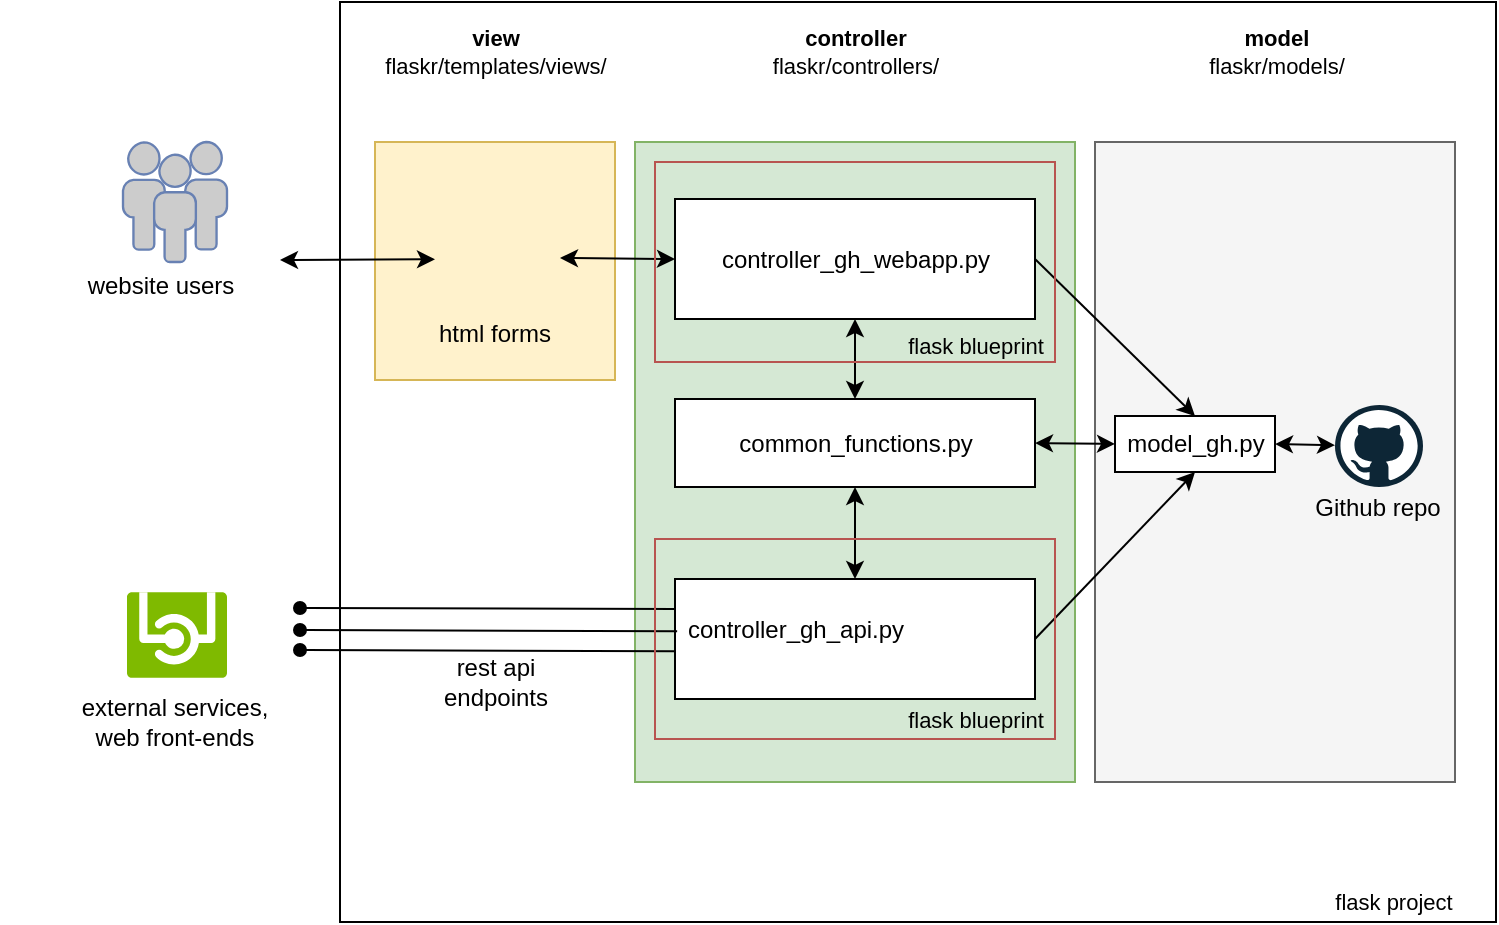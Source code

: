 <mxfile version="10.8.7" type="device"><diagram name="Page-1" id="c7558073-3199-34d8-9f00-42111426c3f3"><mxGraphModel dx="2428" dy="896" grid="1" gridSize="10" guides="1" tooltips="1" connect="1" arrows="1" fold="1" page="1" pageScale="1" pageWidth="826" pageHeight="1169" background="#ffffff" math="0" shadow="0"><root><mxCell id="0"/><mxCell id="1" parent="0"/><mxCell id="tYoqQa3HHZHfCJUs-alH-159" value="" style="rounded=0;whiteSpace=wrap;html=1;fontSize=11;align=left;" parent="1" vertex="1"><mxGeometry x="180" y="10" width="578" height="460" as="geometry"/></mxCell><mxCell id="3FisBvl0S3CEgMJpzKwe-5" value="" style="rounded=0;whiteSpace=wrap;html=1;fillColor=#d5e8d4;align=center;strokeColor=#82b366;" parent="1" vertex="1"><mxGeometry x="327.5" y="80" width="220" height="320" as="geometry"/></mxCell><mxCell id="tYoqQa3HHZHfCJUs-alH-148" value="" style="rounded=0;whiteSpace=wrap;html=1;fillColor=#fff2cc;strokeColor=#d6b656;" parent="1" vertex="1"><mxGeometry x="197.5" y="80" width="120" height="119" as="geometry"/></mxCell><mxCell id="tYoqQa3HHZHfCJUs-alH-147" value="" style="rounded=0;whiteSpace=wrap;html=1;fillColor=#f5f5f5;strokeColor=#666666;fontColor=#333333;" parent="1" vertex="1"><mxGeometry x="557.5" y="80" width="180" height="320" as="geometry"/></mxCell><mxCell id="tYoqQa3HHZHfCJUs-alH-103" value="" style="rounded=0;whiteSpace=wrap;html=1;" parent="1" vertex="1"><mxGeometry x="347.5" y="208.5" width="180" height="44" as="geometry"/></mxCell><mxCell id="tYoqQa3HHZHfCJUs-alH-104" value="" style="rounded=0;whiteSpace=wrap;html=1;" parent="1" vertex="1"><mxGeometry x="347.5" y="108.5" width="180" height="60" as="geometry"/></mxCell><mxCell id="tYoqQa3HHZHfCJUs-alH-105" value="" style="rounded=0;whiteSpace=wrap;html=1;" parent="1" vertex="1"><mxGeometry x="347.5" y="298.5" width="180" height="60" as="geometry"/></mxCell><mxCell id="tYoqQa3HHZHfCJUs-alH-116" value="" style="endArrow=classic;startArrow=classic;html=1;entryX=0.5;entryY=1;entryDx=0;entryDy=0;exitX=0.5;exitY=0;exitDx=0;exitDy=0;" parent="1" source="tYoqQa3HHZHfCJUs-alH-105" target="tYoqQa3HHZHfCJUs-alH-103" edge="1"><mxGeometry width="50" height="50" relative="1" as="geometry"><mxPoint x="377.5" y="308.5" as="sourcePoint"/><mxPoint x="427.5" y="258.5" as="targetPoint"/></mxGeometry></mxCell><mxCell id="tYoqQa3HHZHfCJUs-alH-117" value="" style="endArrow=classic;startArrow=classic;html=1;exitX=1;exitY=0.5;exitDx=0;exitDy=0;entryX=0;entryY=0.5;entryDx=0;entryDy=0;" parent="1" source="tYoqQa3HHZHfCJUs-alH-103" target="tYoqQa3HHZHfCJUs-alH-143" edge="1"><mxGeometry width="50" height="50" relative="1" as="geometry"><mxPoint x="487.5" y="258.5" as="sourcePoint"/><mxPoint x="687.5" y="348.5" as="targetPoint"/></mxGeometry></mxCell><mxCell id="tYoqQa3HHZHfCJUs-alH-118" value="html forms&lt;br&gt;" style="text;html=1;strokeColor=none;fillColor=none;align=center;verticalAlign=middle;whiteSpace=wrap;rounded=0;" parent="1" vertex="1"><mxGeometry x="208" y="162" width="99" height="28" as="geometry"/></mxCell><mxCell id="tYoqQa3HHZHfCJUs-alH-120" value="rest api endpoints&lt;br&gt;" style="text;html=1;strokeColor=none;fillColor=none;align=center;verticalAlign=middle;whiteSpace=wrap;rounded=0;" parent="1" vertex="1"><mxGeometry x="217.5" y="340" width="80" height="20" as="geometry"/></mxCell><mxCell id="tYoqQa3HHZHfCJUs-alH-122" value="&lt;span style=&quot;font-size: 11px&quot;&gt;&lt;b&gt;model&lt;/b&gt;&lt;br&gt;flaskr/models/&lt;br&gt;&lt;/span&gt;" style="text;html=1;strokeColor=none;fillColor=none;align=center;verticalAlign=middle;whiteSpace=wrap;rounded=0;fontSize=11;" parent="1" vertex="1"><mxGeometry x="557.5" y="10" width="181" height="49" as="geometry"/></mxCell><mxCell id="tYoqQa3HHZHfCJUs-alH-123" value="controller_gh_api.py" style="text;html=1;strokeColor=none;fillColor=none;align=center;verticalAlign=middle;whiteSpace=wrap;rounded=0;" parent="1" vertex="1"><mxGeometry x="387.5" y="314" width="40" height="20" as="geometry"/></mxCell><mxCell id="tYoqQa3HHZHfCJUs-alH-124" value="common_functions.py" style="text;html=1;strokeColor=none;fillColor=none;align=center;verticalAlign=middle;whiteSpace=wrap;rounded=0;" parent="1" vertex="1"><mxGeometry x="417.5" y="220.5" width="40" height="20" as="geometry"/></mxCell><mxCell id="tYoqQa3HHZHfCJUs-alH-125" value="controller_gh_webapp.py" style="text;html=1;strokeColor=none;fillColor=none;align=center;verticalAlign=middle;whiteSpace=wrap;rounded=0;" parent="1" vertex="1"><mxGeometry x="417.5" y="128.5" width="40" height="20" as="geometry"/></mxCell><mxCell id="tYoqQa3HHZHfCJUs-alH-133" value="" style="endArrow=classic;startArrow=classic;html=1;entryX=0.5;entryY=1;entryDx=0;entryDy=0;exitX=0.5;exitY=0;exitDx=0;exitDy=0;" parent="1" source="tYoqQa3HHZHfCJUs-alH-103" target="tYoqQa3HHZHfCJUs-alH-104" edge="1"><mxGeometry width="50" height="50" relative="1" as="geometry"><mxPoint x="167.5" y="308.5" as="sourcePoint"/><mxPoint x="217.5" y="258.5" as="targetPoint"/></mxGeometry></mxCell><mxCell id="tYoqQa3HHZHfCJUs-alH-134" value="controller&lt;br&gt;&lt;span style=&quot;font-weight: normal&quot;&gt;flaskr/controllers/&lt;/span&gt;&lt;br&gt;" style="text;html=1;strokeColor=none;fillColor=none;align=center;verticalAlign=middle;whiteSpace=wrap;rounded=0;fontStyle=1;fontSize=11;" parent="1" vertex="1"><mxGeometry x="337.5" y="10" width="200" height="49" as="geometry"/></mxCell><mxCell id="tYoqQa3HHZHfCJUs-alH-140" value="" style="shape=image;html=1;verticalAlign=top;verticalLabelPosition=bottom;labelBackgroundColor=#ffffff;imageAspect=0;aspect=fixed;image=https://cdn1.iconfinder.com/data/icons/google_jfk_icons_by_carlosjj/128/forms.png" parent="1" vertex="1"><mxGeometry x="227.5" y="108.5" width="60" height="60" as="geometry"/></mxCell><mxCell id="tYoqQa3HHZHfCJUs-alH-142" value="" style="endArrow=classic;startArrow=classic;html=1;entryX=0;entryY=0.5;entryDx=0;entryDy=0;" parent="1" target="tYoqQa3HHZHfCJUs-alH-104" edge="1"><mxGeometry width="50" height="50" relative="1" as="geometry"><mxPoint x="290" y="138" as="sourcePoint"/><mxPoint x="337.5" y="98.5" as="targetPoint"/></mxGeometry></mxCell><mxCell id="tYoqQa3HHZHfCJUs-alH-143" value="model_gh.py" style="rounded=0;whiteSpace=wrap;html=1;" parent="1" vertex="1"><mxGeometry x="567.5" y="217" width="80" height="28" as="geometry"/></mxCell><mxCell id="tYoqQa3HHZHfCJUs-alH-144" value="" style="aspect=fixed;html=1;perimeter=none;align=center;shadow=0;dashed=0;image;fontSize=12;image=img/lib/mscae/API.svg;" parent="1" vertex="1"><mxGeometry x="73.5" y="305" width="50" height="43" as="geometry"/></mxCell><mxCell id="tYoqQa3HHZHfCJUs-alH-149" value="view &lt;br style=&quot;font-size: 11px&quot;&gt;&lt;span style=&quot;font-weight: normal&quot;&gt;flaskr/templates/views/&lt;/span&gt;" style="text;html=1;strokeColor=none;fillColor=none;align=center;verticalAlign=middle;whiteSpace=wrap;rounded=0;fontStyle=1;fontSize=11;" parent="1" vertex="1"><mxGeometry x="197.5" y="10" width="120" height="49" as="geometry"/></mxCell><mxCell id="tYoqQa3HHZHfCJUs-alH-154" value="" style="endArrow=classic;startArrow=classic;html=1;exitX=1;exitY=0.5;exitDx=0;exitDy=0;" parent="1" source="tYoqQa3HHZHfCJUs-alH-143" target="1tdV8wcAqMyDj6nGrBGG-8" edge="1"><mxGeometry width="50" height="50" relative="1" as="geometry"><mxPoint x="680.5" y="220" as="sourcePoint"/><mxPoint x="691.5" y="178" as="targetPoint"/></mxGeometry></mxCell><mxCell id="tYoqQa3HHZHfCJUs-alH-158" value="flask blueprint&lt;br&gt;" style="text;html=1;strokeColor=none;fillColor=none;align=center;verticalAlign=middle;whiteSpace=wrap;rounded=0;fontSize=11;" parent="1" vertex="1"><mxGeometry x="457.5" y="358.5" width="80" height="20" as="geometry"/></mxCell><mxCell id="tYoqQa3HHZHfCJUs-alH-161" value="flask project" style="text;html=1;strokeColor=none;fillColor=none;align=center;verticalAlign=middle;whiteSpace=wrap;rounded=0;fontSize=11;" parent="1" vertex="1"><mxGeometry x="674.5" y="450" width="64" height="20" as="geometry"/></mxCell><mxCell id="1tdV8wcAqMyDj6nGrBGG-4" value="" style="endArrow=none;html=1;entryX=0;entryY=0.25;entryDx=0;entryDy=0;strokeWidth=1;comic=0;startArrow=oval;startFill=1;" parent="1" target="tYoqQa3HHZHfCJUs-alH-105" edge="1"><mxGeometry width="50" height="50" relative="1" as="geometry"><mxPoint x="160" y="313" as="sourcePoint"/><mxPoint x="195" y="650" as="targetPoint"/></mxGeometry></mxCell><mxCell id="1tdV8wcAqMyDj6nGrBGG-5" value="" style="endArrow=none;html=1;strokeWidth=1;comic=0;startArrow=oval;startFill=1;entryX=0.006;entryY=0.436;entryDx=0;entryDy=0;entryPerimeter=0;" parent="1" edge="1" target="tYoqQa3HHZHfCJUs-alH-105"><mxGeometry width="50" height="50" relative="1" as="geometry"><mxPoint x="160" y="324" as="sourcePoint"/><mxPoint x="260" y="324" as="targetPoint"/></mxGeometry></mxCell><mxCell id="1tdV8wcAqMyDj6nGrBGG-6" value="" style="endArrow=none;html=1;strokeWidth=1;comic=0;startArrow=oval;startFill=1;entryX=0.001;entryY=0.603;entryDx=0;entryDy=0;entryPerimeter=0;" parent="1" edge="1" target="tYoqQa3HHZHfCJUs-alH-105"><mxGeometry width="50" height="50" relative="1" as="geometry"><mxPoint x="160" y="334" as="sourcePoint"/><mxPoint x="260" y="334" as="targetPoint"/></mxGeometry></mxCell><mxCell id="1tdV8wcAqMyDj6nGrBGG-8" value="" style="dashed=0;outlineConnect=0;html=1;align=center;labelPosition=center;verticalLabelPosition=bottom;verticalAlign=top;shape=mxgraph.weblogos.github" parent="1" vertex="1"><mxGeometry x="677.5" y="211.5" width="44" height="41" as="geometry"/></mxCell><mxCell id="1tdV8wcAqMyDj6nGrBGG-11" value="external services,&lt;br&gt;web front-ends&lt;br&gt;" style="text;html=1;strokeColor=none;fillColor=none;align=center;verticalAlign=middle;whiteSpace=wrap;rounded=0;" parent="1" vertex="1"><mxGeometry x="10" y="360" width="175" height="20" as="geometry"/></mxCell><mxCell id="3FisBvl0S3CEgMJpzKwe-1" value="" style="endArrow=classic;html=1;entryX=0.5;entryY=1;entryDx=0;entryDy=0;exitX=1;exitY=0.5;exitDx=0;exitDy=0;" parent="1" source="tYoqQa3HHZHfCJUs-alH-105" target="tYoqQa3HHZHfCJUs-alH-143" edge="1"><mxGeometry width="50" height="50" relative="1" as="geometry"><mxPoint x="517.5" y="350" as="sourcePoint"/><mxPoint x="567.5" y="300" as="targetPoint"/></mxGeometry></mxCell><mxCell id="3FisBvl0S3CEgMJpzKwe-2" value="" style="endArrow=classic;html=1;entryX=0.5;entryY=0;entryDx=0;entryDy=0;exitX=1;exitY=0.5;exitDx=0;exitDy=0;" parent="1" source="tYoqQa3HHZHfCJUs-alH-104" target="tYoqQa3HHZHfCJUs-alH-143" edge="1"><mxGeometry width="50" height="50" relative="1" as="geometry"><mxPoint x="597.5" y="180" as="sourcePoint"/><mxPoint x="647.5" y="130" as="targetPoint"/></mxGeometry></mxCell><mxCell id="3FisBvl0S3CEgMJpzKwe-3" value="" style="rounded=0;whiteSpace=wrap;html=1;fontSize=11;align=left;fillColor=none;strokeColor=#b85450;" parent="1" vertex="1"><mxGeometry x="337.5" y="90" width="200" height="100" as="geometry"/></mxCell><mxCell id="tYoqQa3HHZHfCJUs-alH-156" value="" style="rounded=0;whiteSpace=wrap;html=1;fontSize=11;align=left;fillColor=none;strokeColor=#b85450;" parent="1" vertex="1"><mxGeometry x="337.5" y="278.5" width="200" height="100" as="geometry"/></mxCell><mxCell id="3FisBvl0S3CEgMJpzKwe-4" value="flask blueprint&lt;br&gt;" style="text;html=1;strokeColor=none;fillColor=none;align=center;verticalAlign=middle;whiteSpace=wrap;rounded=0;fontSize=11;" parent="1" vertex="1"><mxGeometry x="457.5" y="172" width="80" height="20" as="geometry"/></mxCell><mxCell id="3FisBvl0S3CEgMJpzKwe-6" value="Github repo&lt;br&gt;" style="text;html=1;strokeColor=none;fillColor=none;align=center;verticalAlign=middle;whiteSpace=wrap;rounded=0;" parent="1" vertex="1"><mxGeometry x="658.5" y="252.5" width="80" height="20" as="geometry"/></mxCell><mxCell id="iqhaOQs_y-p2RQHQHpPb-1" value="" style="fontColor=#0066CC;verticalAlign=top;verticalLabelPosition=bottom;labelPosition=center;align=center;html=1;outlineConnect=0;fillColor=#CCCCCC;strokeColor=#6881B3;gradientColor=none;gradientDirection=north;strokeWidth=2;shape=mxgraph.networks.users;" vertex="1" parent="1"><mxGeometry x="71.5" y="80" width="52" height="60" as="geometry"/></mxCell><mxCell id="iqhaOQs_y-p2RQHQHpPb-2" value="website users" style="text;html=1;strokeColor=none;fillColor=none;align=center;verticalAlign=middle;whiteSpace=wrap;rounded=0;" vertex="1" parent="1"><mxGeometry x="40.5" y="142" width="99" height="20" as="geometry"/></mxCell><mxCell id="iqhaOQs_y-p2RQHQHpPb-5" value="" style="endArrow=classic;startArrow=classic;html=1;" edge="1" parent="1" target="tYoqQa3HHZHfCJUs-alH-140"><mxGeometry width="50" height="50" relative="1" as="geometry"><mxPoint x="150" y="139" as="sourcePoint"/><mxPoint x="110" y="190" as="targetPoint"/></mxGeometry></mxCell></root></mxGraphModel></diagram></mxfile>